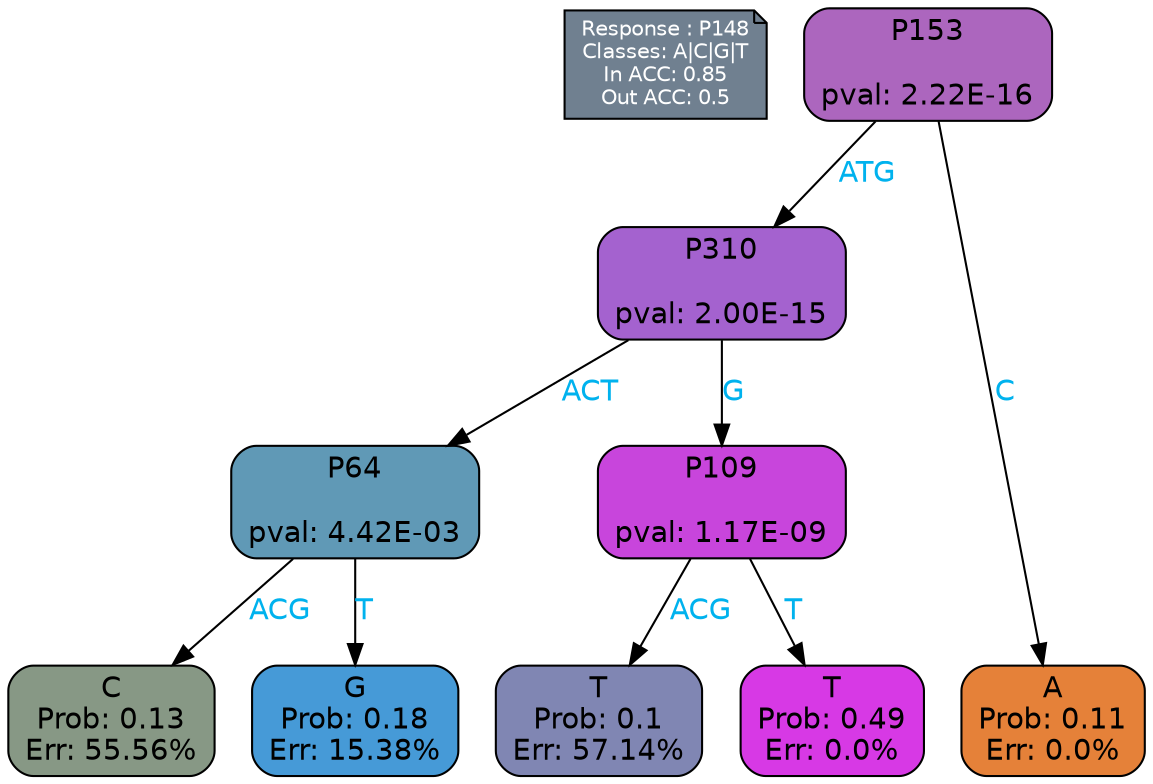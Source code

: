 digraph Tree {
node [shape=box, style="filled, rounded", color="black", fontname=helvetica] ;
graph [ranksep=equally, splines=polylines, bgcolor=transparent, dpi=600] ;
edge [fontname=helvetica] ;
LEGEND [label="Response : P148
Classes: A|C|G|T
In ACC: 0.85
Out ACC: 0.5
",shape=note,align=left,style=filled,fillcolor="slategray",fontcolor="white",fontsize=10];1 [label="P153

pval: 2.22E-16", fillcolor="#ac66be"] ;
2 [label="P310

pval: 2.00E-15", fillcolor="#a462cf"] ;
3 [label="P64

pval: 4.42E-03", fillcolor="#6099b6"] ;
4 [label="C
Prob: 0.13
Err: 55.56%", fillcolor="#879885"] ;
5 [label="G
Prob: 0.18
Err: 15.38%", fillcolor="#469ad7"] ;
6 [label="P109

pval: 1.17E-09", fillcolor="#c845dc"] ;
7 [label="T
Prob: 0.1
Err: 57.14%", fillcolor="#8086b3"] ;
8 [label="T
Prob: 0.49
Err: 0.0%", fillcolor="#d739e5"] ;
9 [label="A
Prob: 0.11
Err: 0.0%", fillcolor="#e58139"] ;
1 -> 9 [label="C",fontcolor=deepskyblue2] ;
1 -> 2 [label="ATG",fontcolor=deepskyblue2] ;
2 -> 3 [label="ACT",fontcolor=deepskyblue2] ;
2 -> 6 [label="G",fontcolor=deepskyblue2] ;
3 -> 4 [label="ACG",fontcolor=deepskyblue2] ;
3 -> 5 [label="T",fontcolor=deepskyblue2] ;
6 -> 8 [label="T",fontcolor=deepskyblue2] ;
6 -> 7 [label="ACG",fontcolor=deepskyblue2] ;
{rank = same; 4;5;7;8;9;}{rank = same; LEGEND;1;}}